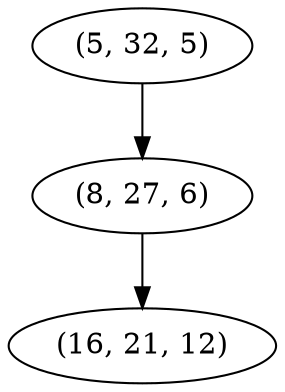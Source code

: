 digraph tree {
    "(5, 32, 5)";
    "(8, 27, 6)";
    "(16, 21, 12)";
    "(5, 32, 5)" -> "(8, 27, 6)";
    "(8, 27, 6)" -> "(16, 21, 12)";
}
